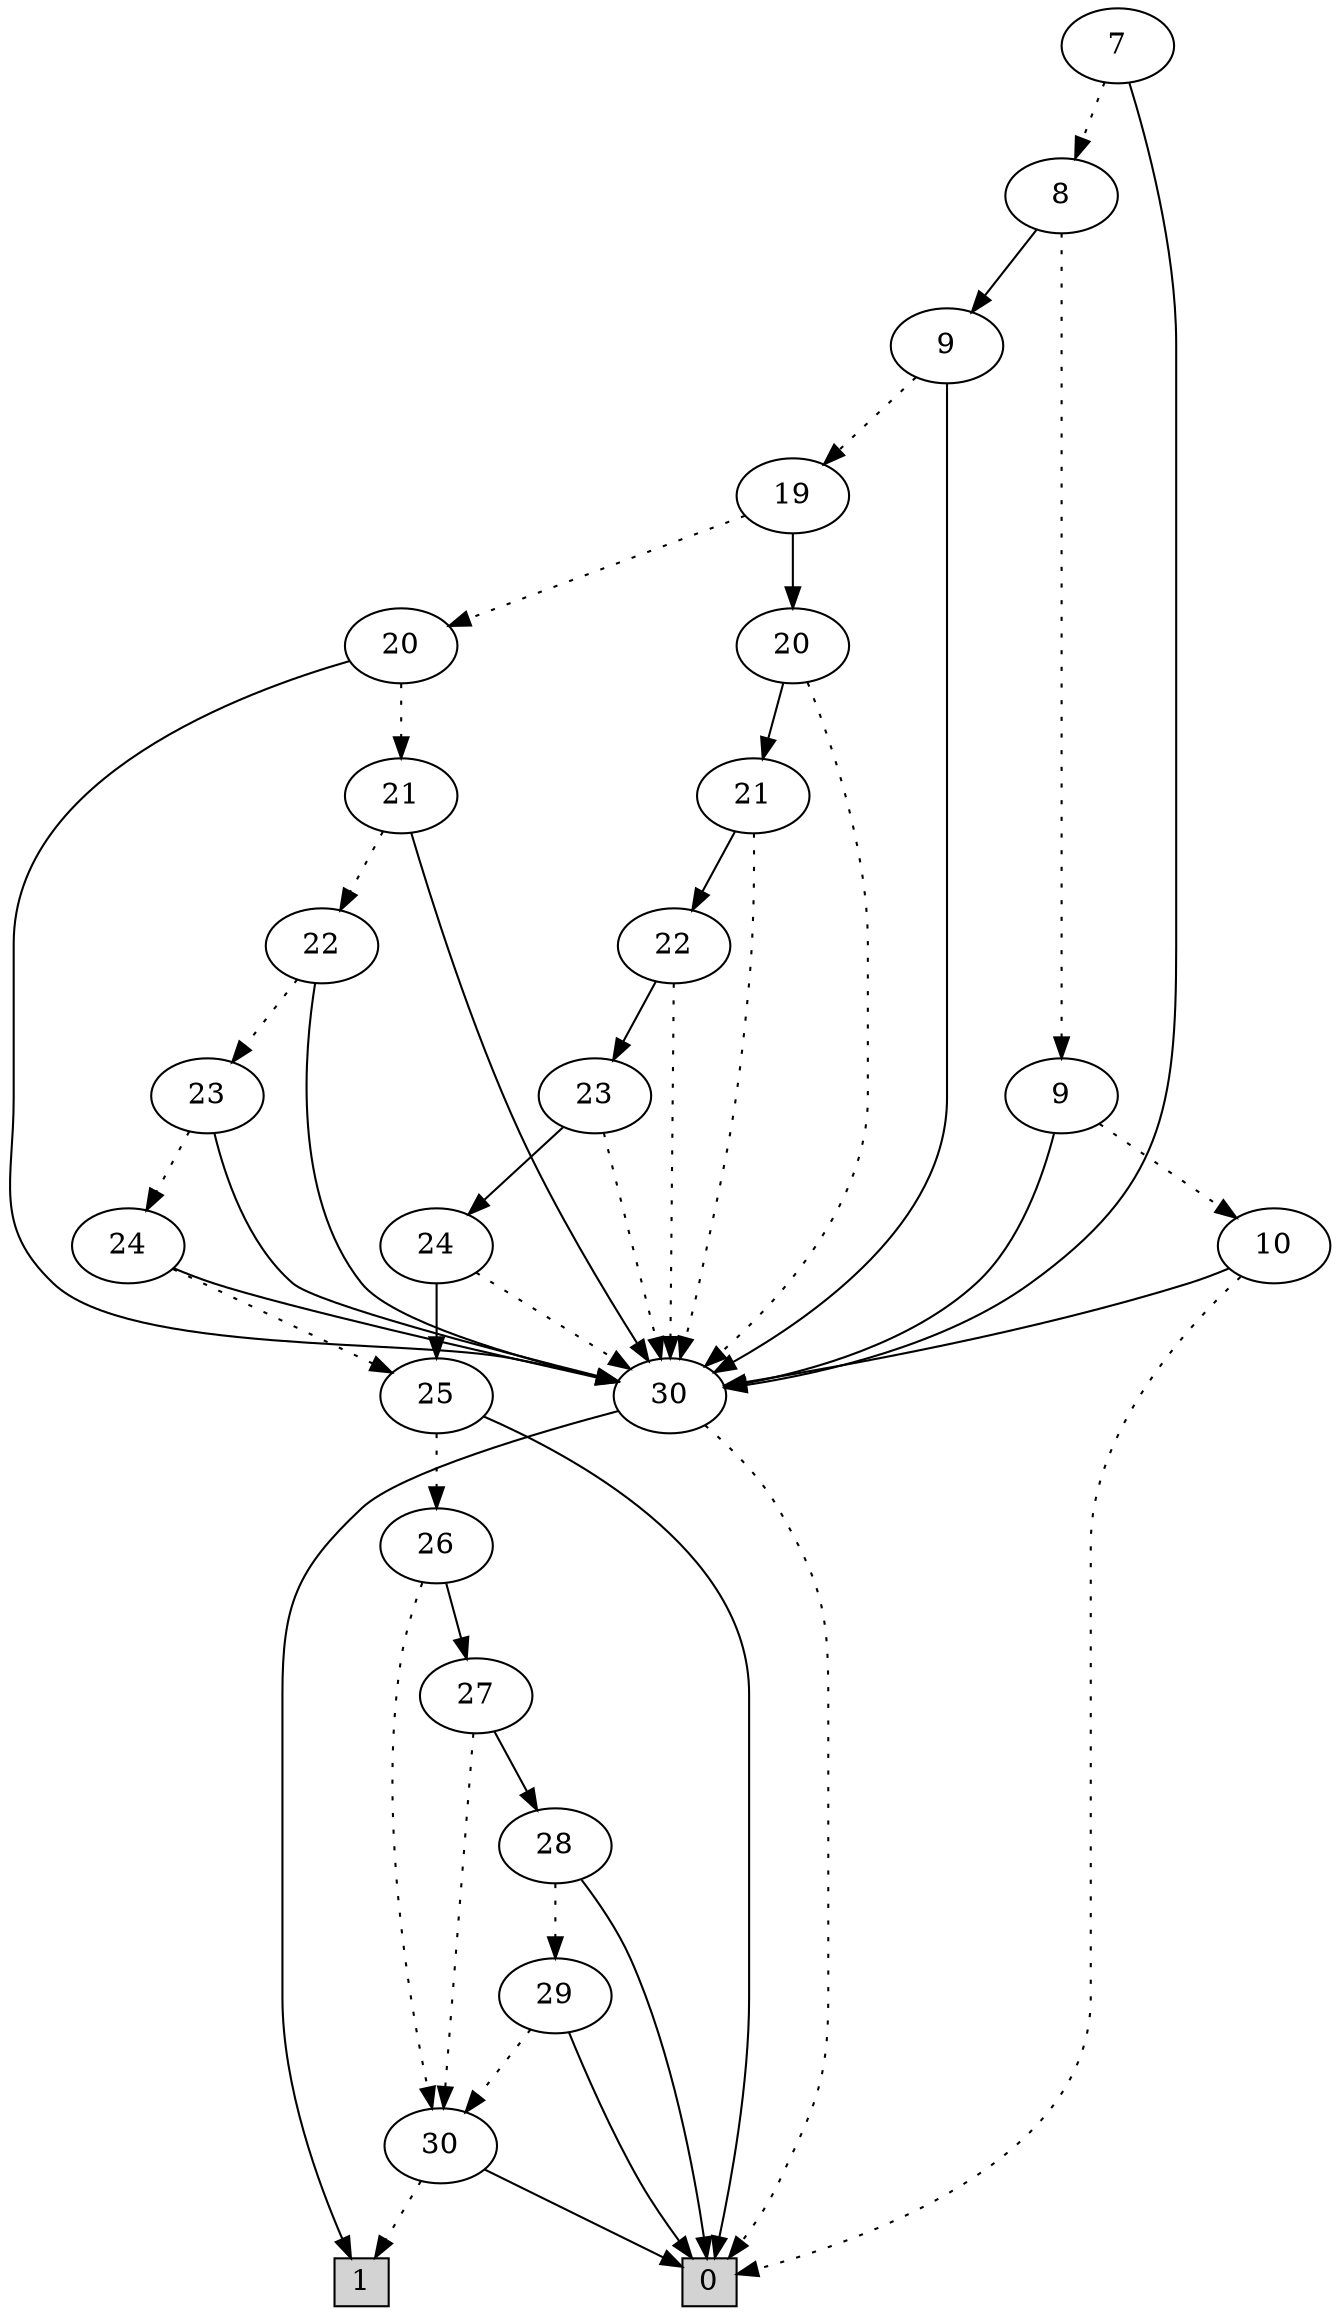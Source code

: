 digraph G {
0 [shape=box, label="0", style=filled, shape=box, height=0.3, width=0.3];
1 [shape=box, label="1", style=filled, shape=box, height=0.3, width=0.3];
1253 [label="7"];
1253 -> 1252 [style=dotted];
1253 -> 62 [style=filled];
1252 [label="8"];
1252 -> 1165 [style=dotted];
1252 -> 1251 [style=filled];
1165 [label="9"];
1165 -> 1164 [style=dotted];
1165 -> 62 [style=filled];
1164 [label="10"];
1164 -> 0 [style=dotted];
1164 -> 62 [style=filled];
62 [label="30"];
62 -> 0 [style=dotted];
62 -> 1 [style=filled];
1251 [label="9"];
1251 -> 1250 [style=dotted];
1251 -> 62 [style=filled];
1250 [label="19"];
1250 -> 1244 [style=dotted];
1250 -> 1249 [style=filled];
1244 [label="20"];
1244 -> 1243 [style=dotted];
1244 -> 62 [style=filled];
1243 [label="21"];
1243 -> 1242 [style=dotted];
1243 -> 62 [style=filled];
1242 [label="22"];
1242 -> 1241 [style=dotted];
1242 -> 62 [style=filled];
1241 [label="23"];
1241 -> 1240 [style=dotted];
1241 -> 62 [style=filled];
1240 [label="24"];
1240 -> 1194 [style=dotted];
1240 -> 62 [style=filled];
1194 [label="25"];
1194 -> 1193 [style=dotted];
1194 -> 0 [style=filled];
1193 [label="26"];
1193 -> 63 [style=dotted];
1193 -> 1192 [style=filled];
63 [label="30"];
63 -> 1 [style=dotted];
63 -> 0 [style=filled];
1192 [label="27"];
1192 -> 63 [style=dotted];
1192 -> 654 [style=filled];
654 [label="28"];
654 -> 602 [style=dotted];
654 -> 0 [style=filled];
602 [label="29"];
602 -> 63 [style=dotted];
602 -> 0 [style=filled];
1249 [label="20"];
1249 -> 62 [style=dotted];
1249 -> 1248 [style=filled];
1248 [label="21"];
1248 -> 62 [style=dotted];
1248 -> 1247 [style=filled];
1247 [label="22"];
1247 -> 62 [style=dotted];
1247 -> 1246 [style=filled];
1246 [label="23"];
1246 -> 62 [style=dotted];
1246 -> 1245 [style=filled];
1245 [label="24"];
1245 -> 62 [style=dotted];
1245 -> 1194 [style=filled];
}
